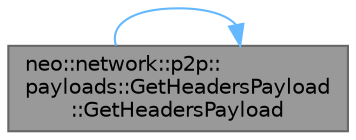 digraph "neo::network::p2p::payloads::GetHeadersPayload::GetHeadersPayload"
{
 // LATEX_PDF_SIZE
  bgcolor="transparent";
  edge [fontname=Helvetica,fontsize=10,labelfontname=Helvetica,labelfontsize=10];
  node [fontname=Helvetica,fontsize=10,shape=box,height=0.2,width=0.4];
  rankdir="LR";
  Node1 [id="Node000001",label="neo::network::p2p::\lpayloads::GetHeadersPayload\l::GetHeadersPayload",height=0.2,width=0.4,color="gray40", fillcolor="grey60", style="filled", fontcolor="black",tooltip="Constructs a GetHeadersPayload."];
  Node1 -> Node1 [id="edge1_Node000001_Node000001",color="steelblue1",style="solid",tooltip=" "];
}
